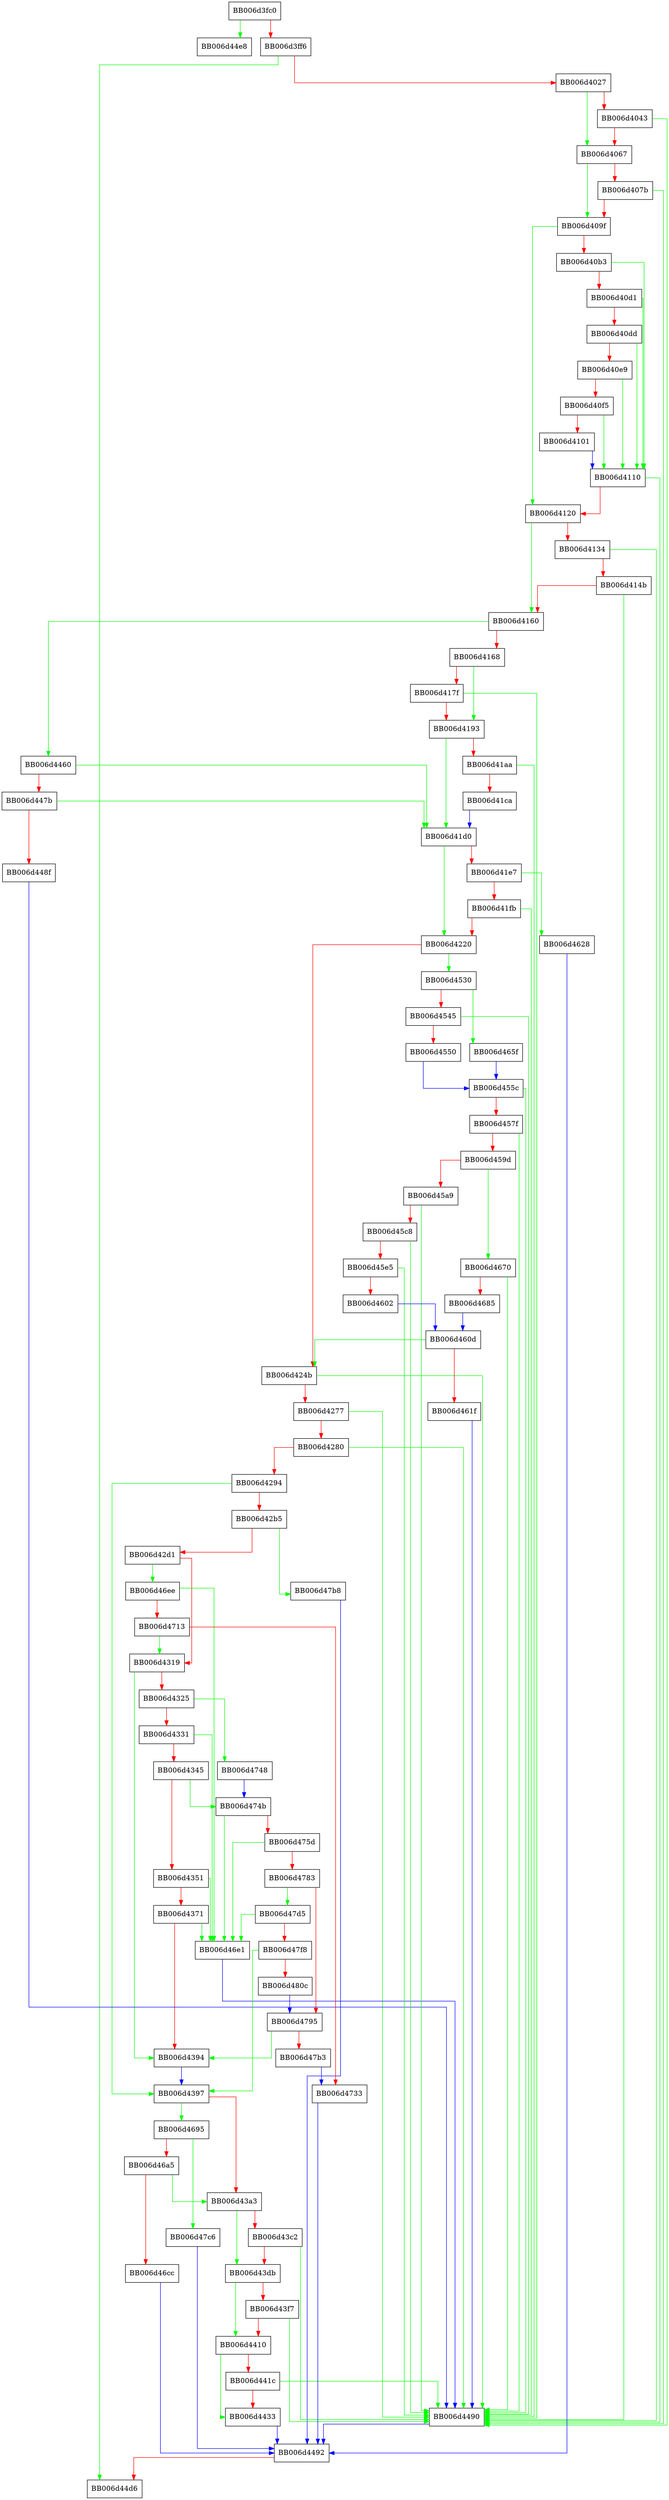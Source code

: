 digraph common_get_params {
  node [shape="box"];
  graph [splines=ortho];
  BB006d3fc0 -> BB006d44e8 [color="green"];
  BB006d3fc0 -> BB006d3ff6 [color="red"];
  BB006d3ff6 -> BB006d44d6 [color="green"];
  BB006d3ff6 -> BB006d4027 [color="red"];
  BB006d4027 -> BB006d4067 [color="green"];
  BB006d4027 -> BB006d4043 [color="red"];
  BB006d4043 -> BB006d4490 [color="green"];
  BB006d4043 -> BB006d4067 [color="red"];
  BB006d4067 -> BB006d409f [color="green"];
  BB006d4067 -> BB006d407b [color="red"];
  BB006d407b -> BB006d4490 [color="green"];
  BB006d407b -> BB006d409f [color="red"];
  BB006d409f -> BB006d4120 [color="green"];
  BB006d409f -> BB006d40b3 [color="red"];
  BB006d40b3 -> BB006d4110 [color="green"];
  BB006d40b3 -> BB006d40d1 [color="red"];
  BB006d40d1 -> BB006d4110 [color="green"];
  BB006d40d1 -> BB006d40dd [color="red"];
  BB006d40dd -> BB006d4110 [color="green"];
  BB006d40dd -> BB006d40e9 [color="red"];
  BB006d40e9 -> BB006d4110 [color="green"];
  BB006d40e9 -> BB006d40f5 [color="red"];
  BB006d40f5 -> BB006d4110 [color="green"];
  BB006d40f5 -> BB006d4101 [color="red"];
  BB006d4101 -> BB006d4110 [color="blue"];
  BB006d4110 -> BB006d4490 [color="green"];
  BB006d4110 -> BB006d4120 [color="red"];
  BB006d4120 -> BB006d4160 [color="green"];
  BB006d4120 -> BB006d4134 [color="red"];
  BB006d4134 -> BB006d4490 [color="green"];
  BB006d4134 -> BB006d414b [color="red"];
  BB006d414b -> BB006d4490 [color="green"];
  BB006d414b -> BB006d4160 [color="red"];
  BB006d4160 -> BB006d4460 [color="green"];
  BB006d4160 -> BB006d4168 [color="red"];
  BB006d4168 -> BB006d4193 [color="green"];
  BB006d4168 -> BB006d417f [color="red"];
  BB006d417f -> BB006d4490 [color="green"];
  BB006d417f -> BB006d4193 [color="red"];
  BB006d4193 -> BB006d41d0 [color="green"];
  BB006d4193 -> BB006d41aa [color="red"];
  BB006d41aa -> BB006d4490 [color="green"];
  BB006d41aa -> BB006d41ca [color="red"];
  BB006d41ca -> BB006d41d0 [color="blue"];
  BB006d41d0 -> BB006d4220 [color="green"];
  BB006d41d0 -> BB006d41e7 [color="red"];
  BB006d41e7 -> BB006d4628 [color="green"];
  BB006d41e7 -> BB006d41fb [color="red"];
  BB006d41fb -> BB006d4490 [color="green"];
  BB006d41fb -> BB006d4220 [color="red"];
  BB006d4220 -> BB006d4530 [color="green"];
  BB006d4220 -> BB006d424b [color="red"];
  BB006d424b -> BB006d4490 [color="green"];
  BB006d424b -> BB006d4277 [color="red"];
  BB006d4277 -> BB006d4490 [color="green"];
  BB006d4277 -> BB006d4280 [color="red"];
  BB006d4280 -> BB006d4490 [color="green"];
  BB006d4280 -> BB006d4294 [color="red"];
  BB006d4294 -> BB006d4397 [color="green"];
  BB006d4294 -> BB006d42b5 [color="red"];
  BB006d42b5 -> BB006d47b8 [color="green"];
  BB006d42b5 -> BB006d42d1 [color="red"];
  BB006d42d1 -> BB006d46ee [color="green"];
  BB006d42d1 -> BB006d4319 [color="red"];
  BB006d4319 -> BB006d4394 [color="green"];
  BB006d4319 -> BB006d4325 [color="red"];
  BB006d4325 -> BB006d4748 [color="green"];
  BB006d4325 -> BB006d4331 [color="red"];
  BB006d4331 -> BB006d46e1 [color="green"];
  BB006d4331 -> BB006d4345 [color="red"];
  BB006d4345 -> BB006d474b [color="green"];
  BB006d4345 -> BB006d4351 [color="red"];
  BB006d4351 -> BB006d46e1 [color="green"];
  BB006d4351 -> BB006d4371 [color="red"];
  BB006d4371 -> BB006d46e1 [color="green"];
  BB006d4371 -> BB006d4394 [color="red"];
  BB006d4394 -> BB006d4397 [color="blue"];
  BB006d4397 -> BB006d4695 [color="green"];
  BB006d4397 -> BB006d43a3 [color="red"];
  BB006d43a3 -> BB006d43db [color="green"];
  BB006d43a3 -> BB006d43c2 [color="red"];
  BB006d43c2 -> BB006d4490 [color="green"];
  BB006d43c2 -> BB006d43db [color="red"];
  BB006d43db -> BB006d4410 [color="green"];
  BB006d43db -> BB006d43f7 [color="red"];
  BB006d43f7 -> BB006d4490 [color="green"];
  BB006d43f7 -> BB006d4410 [color="red"];
  BB006d4410 -> BB006d4433 [color="green"];
  BB006d4410 -> BB006d441c [color="red"];
  BB006d441c -> BB006d4490 [color="green"];
  BB006d441c -> BB006d4433 [color="red"];
  BB006d4433 -> BB006d4492 [color="blue"];
  BB006d4460 -> BB006d41d0 [color="green"];
  BB006d4460 -> BB006d447b [color="red"];
  BB006d447b -> BB006d41d0 [color="green"];
  BB006d447b -> BB006d448f [color="red"];
  BB006d448f -> BB006d4490 [color="blue"];
  BB006d4490 -> BB006d4492 [color="blue"];
  BB006d4492 -> BB006d44d6 [color="red"];
  BB006d4530 -> BB006d465f [color="green"];
  BB006d4530 -> BB006d4545 [color="red"];
  BB006d4545 -> BB006d4490 [color="green"];
  BB006d4545 -> BB006d4550 [color="red"];
  BB006d4550 -> BB006d455c [color="blue"];
  BB006d455c -> BB006d4490 [color="green"];
  BB006d455c -> BB006d457f [color="red"];
  BB006d457f -> BB006d4490 [color="green"];
  BB006d457f -> BB006d459d [color="red"];
  BB006d459d -> BB006d4670 [color="green"];
  BB006d459d -> BB006d45a9 [color="red"];
  BB006d45a9 -> BB006d4490 [color="green"];
  BB006d45a9 -> BB006d45c8 [color="red"];
  BB006d45c8 -> BB006d4490 [color="green"];
  BB006d45c8 -> BB006d45e5 [color="red"];
  BB006d45e5 -> BB006d4490 [color="green"];
  BB006d45e5 -> BB006d4602 [color="red"];
  BB006d4602 -> BB006d460d [color="blue"];
  BB006d460d -> BB006d424b [color="green"];
  BB006d460d -> BB006d461f [color="red"];
  BB006d461f -> BB006d4490 [color="blue"];
  BB006d4628 -> BB006d4492 [color="blue"];
  BB006d465f -> BB006d455c [color="blue"];
  BB006d4670 -> BB006d4490 [color="green"];
  BB006d4670 -> BB006d4685 [color="red"];
  BB006d4685 -> BB006d460d [color="blue"];
  BB006d4695 -> BB006d47c6 [color="green"];
  BB006d4695 -> BB006d46a5 [color="red"];
  BB006d46a5 -> BB006d43a3 [color="green"];
  BB006d46a5 -> BB006d46cc [color="red"];
  BB006d46cc -> BB006d4492 [color="blue"];
  BB006d46e1 -> BB006d4490 [color="blue"];
  BB006d46ee -> BB006d46e1 [color="green"];
  BB006d46ee -> BB006d4713 [color="red"];
  BB006d4713 -> BB006d4319 [color="green"];
  BB006d4713 -> BB006d4733 [color="red"];
  BB006d4733 -> BB006d4492 [color="blue"];
  BB006d4748 -> BB006d474b [color="blue"];
  BB006d474b -> BB006d46e1 [color="green"];
  BB006d474b -> BB006d475d [color="red"];
  BB006d475d -> BB006d46e1 [color="green"];
  BB006d475d -> BB006d4783 [color="red"];
  BB006d4783 -> BB006d47d5 [color="green"];
  BB006d4783 -> BB006d4795 [color="red"];
  BB006d4795 -> BB006d4394 [color="green"];
  BB006d4795 -> BB006d47b3 [color="red"];
  BB006d47b3 -> BB006d4733 [color="blue"];
  BB006d47b8 -> BB006d4492 [color="blue"];
  BB006d47c6 -> BB006d4492 [color="blue"];
  BB006d47d5 -> BB006d46e1 [color="green"];
  BB006d47d5 -> BB006d47f8 [color="red"];
  BB006d47f8 -> BB006d4397 [color="green"];
  BB006d47f8 -> BB006d480c [color="red"];
  BB006d480c -> BB006d4795 [color="blue"];
}